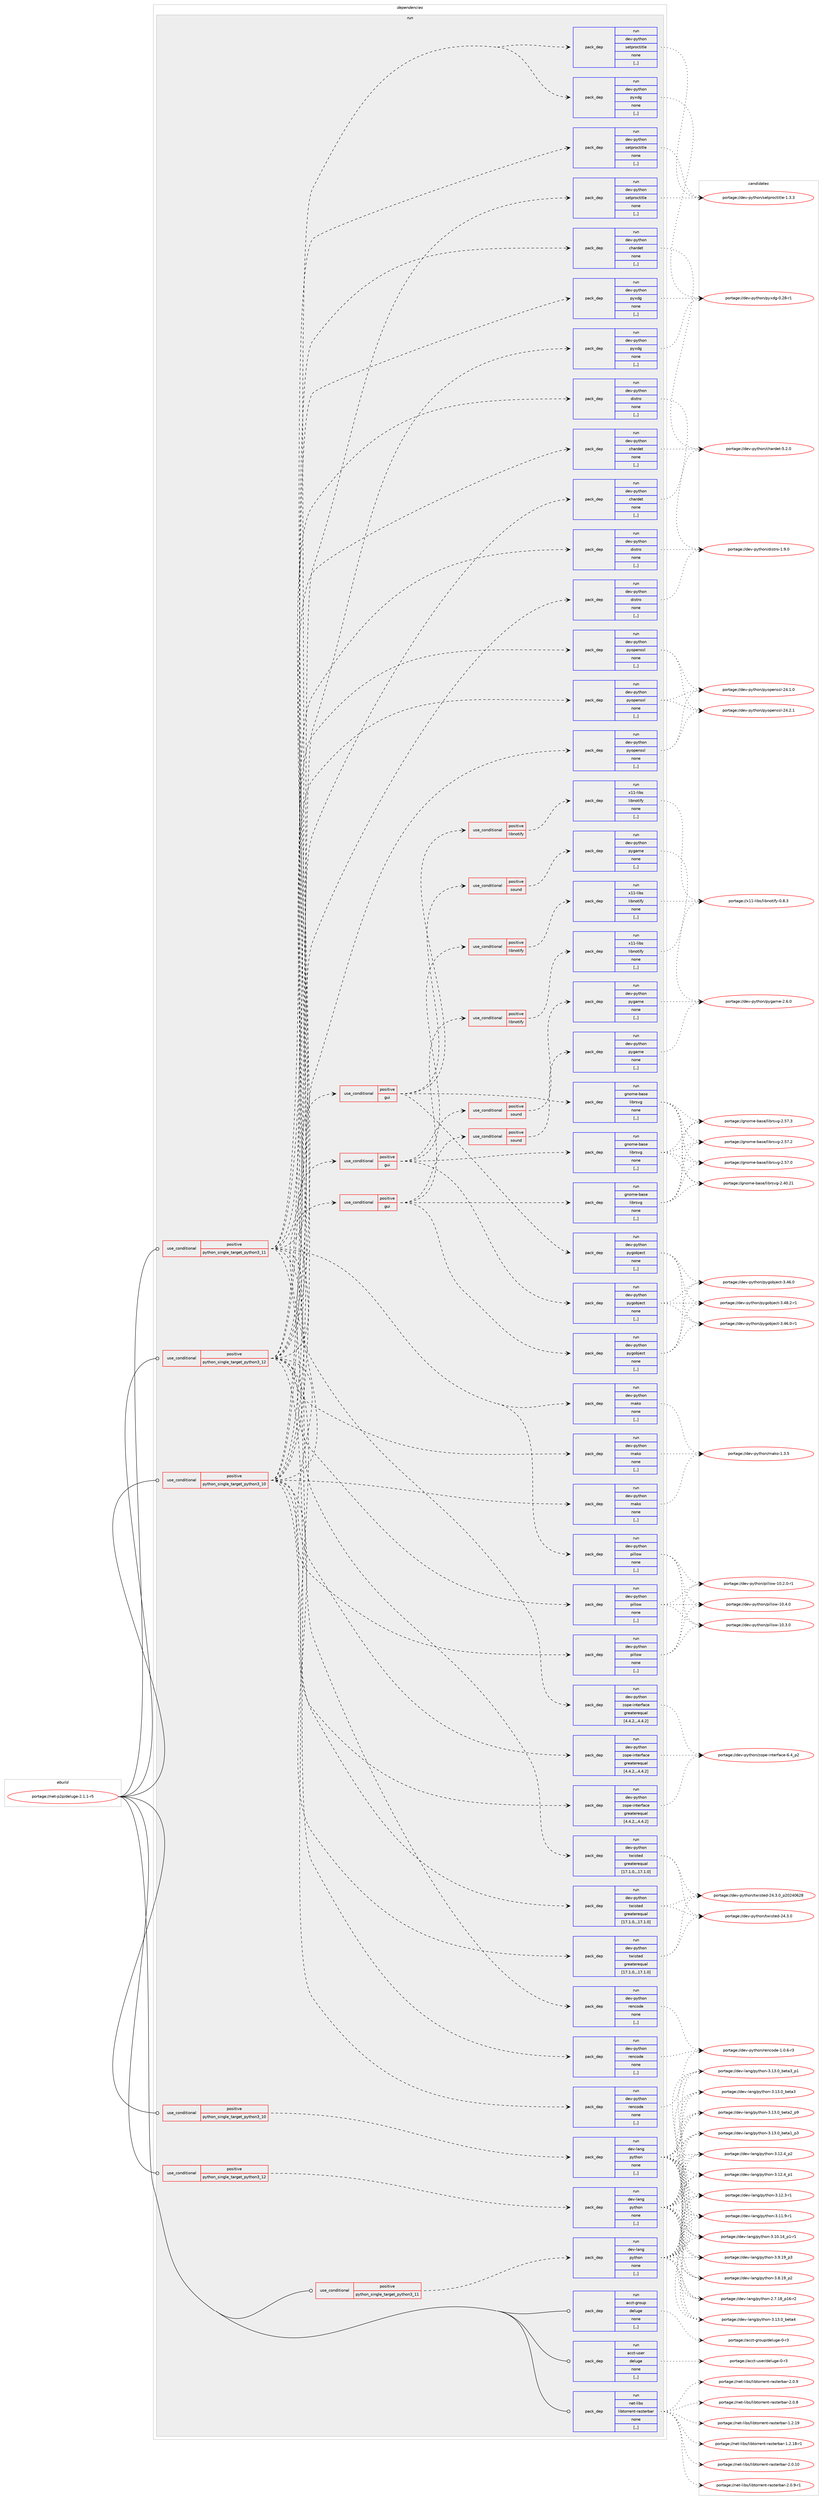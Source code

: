 digraph prolog {

# *************
# Graph options
# *************

newrank=true;
concentrate=true;
compound=true;
graph [rankdir=LR,fontname=Helvetica,fontsize=10,ranksep=1.5];#, ranksep=2.5, nodesep=0.2];
edge  [arrowhead=vee];
node  [fontname=Helvetica,fontsize=10];

# **********
# The ebuild
# **********

subgraph cluster_leftcol {
color=gray;
label=<<i>ebuild</i>>;
id [label="portage://net-p2p/deluge-2.1.1-r5", color=red, width=4, href="../net-p2p/deluge-2.1.1-r5.svg"];
}

# ****************
# The dependencies
# ****************

subgraph cluster_midcol {
color=gray;
label=<<i>dependencies</i>>;
subgraph cluster_compile {
fillcolor="#eeeeee";
style=filled;
label=<<i>compile</i>>;
}
subgraph cluster_compileandrun {
fillcolor="#eeeeee";
style=filled;
label=<<i>compile and run</i>>;
}
subgraph cluster_run {
fillcolor="#eeeeee";
style=filled;
label=<<i>run</i>>;
subgraph cond100506 {
dependency381159 [label=<<TABLE BORDER="0" CELLBORDER="1" CELLSPACING="0" CELLPADDING="4"><TR><TD ROWSPAN="3" CELLPADDING="10">use_conditional</TD></TR><TR><TD>positive</TD></TR><TR><TD>python_single_target_python3_10</TD></TR></TABLE>>, shape=none, color=red];
subgraph cond100507 {
dependency381160 [label=<<TABLE BORDER="0" CELLBORDER="1" CELLSPACING="0" CELLPADDING="4"><TR><TD ROWSPAN="3" CELLPADDING="10">use_conditional</TD></TR><TR><TD>positive</TD></TR><TR><TD>gui</TD></TR></TABLE>>, shape=none, color=red];
subgraph cond100508 {
dependency381161 [label=<<TABLE BORDER="0" CELLBORDER="1" CELLSPACING="0" CELLPADDING="4"><TR><TD ROWSPAN="3" CELLPADDING="10">use_conditional</TD></TR><TR><TD>positive</TD></TR><TR><TD>sound</TD></TR></TABLE>>, shape=none, color=red];
subgraph pack277913 {
dependency381162 [label=<<TABLE BORDER="0" CELLBORDER="1" CELLSPACING="0" CELLPADDING="4" WIDTH="220"><TR><TD ROWSPAN="6" CELLPADDING="30">pack_dep</TD></TR><TR><TD WIDTH="110">run</TD></TR><TR><TD>dev-python</TD></TR><TR><TD>pygame</TD></TR><TR><TD>none</TD></TR><TR><TD>[,,]</TD></TR></TABLE>>, shape=none, color=blue];
}
dependency381161:e -> dependency381162:w [weight=20,style="dashed",arrowhead="vee"];
}
dependency381160:e -> dependency381161:w [weight=20,style="dashed",arrowhead="vee"];
subgraph pack277914 {
dependency381163 [label=<<TABLE BORDER="0" CELLBORDER="1" CELLSPACING="0" CELLPADDING="4" WIDTH="220"><TR><TD ROWSPAN="6" CELLPADDING="30">pack_dep</TD></TR><TR><TD WIDTH="110">run</TD></TR><TR><TD>dev-python</TD></TR><TR><TD>pygobject</TD></TR><TR><TD>none</TD></TR><TR><TD>[,,]</TD></TR></TABLE>>, shape=none, color=blue];
}
dependency381160:e -> dependency381163:w [weight=20,style="dashed",arrowhead="vee"];
subgraph pack277915 {
dependency381164 [label=<<TABLE BORDER="0" CELLBORDER="1" CELLSPACING="0" CELLPADDING="4" WIDTH="220"><TR><TD ROWSPAN="6" CELLPADDING="30">pack_dep</TD></TR><TR><TD WIDTH="110">run</TD></TR><TR><TD>gnome-base</TD></TR><TR><TD>librsvg</TD></TR><TR><TD>none</TD></TR><TR><TD>[,,]</TD></TR></TABLE>>, shape=none, color=blue];
}
dependency381160:e -> dependency381164:w [weight=20,style="dashed",arrowhead="vee"];
subgraph cond100509 {
dependency381165 [label=<<TABLE BORDER="0" CELLBORDER="1" CELLSPACING="0" CELLPADDING="4"><TR><TD ROWSPAN="3" CELLPADDING="10">use_conditional</TD></TR><TR><TD>positive</TD></TR><TR><TD>libnotify</TD></TR></TABLE>>, shape=none, color=red];
subgraph pack277916 {
dependency381166 [label=<<TABLE BORDER="0" CELLBORDER="1" CELLSPACING="0" CELLPADDING="4" WIDTH="220"><TR><TD ROWSPAN="6" CELLPADDING="30">pack_dep</TD></TR><TR><TD WIDTH="110">run</TD></TR><TR><TD>x11-libs</TD></TR><TR><TD>libnotify</TD></TR><TR><TD>none</TD></TR><TR><TD>[,,]</TD></TR></TABLE>>, shape=none, color=blue];
}
dependency381165:e -> dependency381166:w [weight=20,style="dashed",arrowhead="vee"];
}
dependency381160:e -> dependency381165:w [weight=20,style="dashed",arrowhead="vee"];
}
dependency381159:e -> dependency381160:w [weight=20,style="dashed",arrowhead="vee"];
subgraph pack277917 {
dependency381167 [label=<<TABLE BORDER="0" CELLBORDER="1" CELLSPACING="0" CELLPADDING="4" WIDTH="220"><TR><TD ROWSPAN="6" CELLPADDING="30">pack_dep</TD></TR><TR><TD WIDTH="110">run</TD></TR><TR><TD>dev-python</TD></TR><TR><TD>chardet</TD></TR><TR><TD>none</TD></TR><TR><TD>[,,]</TD></TR></TABLE>>, shape=none, color=blue];
}
dependency381159:e -> dependency381167:w [weight=20,style="dashed",arrowhead="vee"];
subgraph pack277918 {
dependency381168 [label=<<TABLE BORDER="0" CELLBORDER="1" CELLSPACING="0" CELLPADDING="4" WIDTH="220"><TR><TD ROWSPAN="6" CELLPADDING="30">pack_dep</TD></TR><TR><TD WIDTH="110">run</TD></TR><TR><TD>dev-python</TD></TR><TR><TD>distro</TD></TR><TR><TD>none</TD></TR><TR><TD>[,,]</TD></TR></TABLE>>, shape=none, color=blue];
}
dependency381159:e -> dependency381168:w [weight=20,style="dashed",arrowhead="vee"];
subgraph pack277919 {
dependency381169 [label=<<TABLE BORDER="0" CELLBORDER="1" CELLSPACING="0" CELLPADDING="4" WIDTH="220"><TR><TD ROWSPAN="6" CELLPADDING="30">pack_dep</TD></TR><TR><TD WIDTH="110">run</TD></TR><TR><TD>dev-python</TD></TR><TR><TD>pillow</TD></TR><TR><TD>none</TD></TR><TR><TD>[,,]</TD></TR></TABLE>>, shape=none, color=blue];
}
dependency381159:e -> dependency381169:w [weight=20,style="dashed",arrowhead="vee"];
subgraph pack277920 {
dependency381170 [label=<<TABLE BORDER="0" CELLBORDER="1" CELLSPACING="0" CELLPADDING="4" WIDTH="220"><TR><TD ROWSPAN="6" CELLPADDING="30">pack_dep</TD></TR><TR><TD WIDTH="110">run</TD></TR><TR><TD>dev-python</TD></TR><TR><TD>pyopenssl</TD></TR><TR><TD>none</TD></TR><TR><TD>[,,]</TD></TR></TABLE>>, shape=none, color=blue];
}
dependency381159:e -> dependency381170:w [weight=20,style="dashed",arrowhead="vee"];
subgraph pack277921 {
dependency381171 [label=<<TABLE BORDER="0" CELLBORDER="1" CELLSPACING="0" CELLPADDING="4" WIDTH="220"><TR><TD ROWSPAN="6" CELLPADDING="30">pack_dep</TD></TR><TR><TD WIDTH="110">run</TD></TR><TR><TD>dev-python</TD></TR><TR><TD>pyxdg</TD></TR><TR><TD>none</TD></TR><TR><TD>[,,]</TD></TR></TABLE>>, shape=none, color=blue];
}
dependency381159:e -> dependency381171:w [weight=20,style="dashed",arrowhead="vee"];
subgraph pack277922 {
dependency381172 [label=<<TABLE BORDER="0" CELLBORDER="1" CELLSPACING="0" CELLPADDING="4" WIDTH="220"><TR><TD ROWSPAN="6" CELLPADDING="30">pack_dep</TD></TR><TR><TD WIDTH="110">run</TD></TR><TR><TD>dev-python</TD></TR><TR><TD>rencode</TD></TR><TR><TD>none</TD></TR><TR><TD>[,,]</TD></TR></TABLE>>, shape=none, color=blue];
}
dependency381159:e -> dependency381172:w [weight=20,style="dashed",arrowhead="vee"];
subgraph pack277923 {
dependency381173 [label=<<TABLE BORDER="0" CELLBORDER="1" CELLSPACING="0" CELLPADDING="4" WIDTH="220"><TR><TD ROWSPAN="6" CELLPADDING="30">pack_dep</TD></TR><TR><TD WIDTH="110">run</TD></TR><TR><TD>dev-python</TD></TR><TR><TD>setproctitle</TD></TR><TR><TD>none</TD></TR><TR><TD>[,,]</TD></TR></TABLE>>, shape=none, color=blue];
}
dependency381159:e -> dependency381173:w [weight=20,style="dashed",arrowhead="vee"];
subgraph pack277924 {
dependency381174 [label=<<TABLE BORDER="0" CELLBORDER="1" CELLSPACING="0" CELLPADDING="4" WIDTH="220"><TR><TD ROWSPAN="6" CELLPADDING="30">pack_dep</TD></TR><TR><TD WIDTH="110">run</TD></TR><TR><TD>dev-python</TD></TR><TR><TD>twisted</TD></TR><TR><TD>greaterequal</TD></TR><TR><TD>[17.1.0,,,17.1.0]</TD></TR></TABLE>>, shape=none, color=blue];
}
dependency381159:e -> dependency381174:w [weight=20,style="dashed",arrowhead="vee"];
subgraph pack277925 {
dependency381175 [label=<<TABLE BORDER="0" CELLBORDER="1" CELLSPACING="0" CELLPADDING="4" WIDTH="220"><TR><TD ROWSPAN="6" CELLPADDING="30">pack_dep</TD></TR><TR><TD WIDTH="110">run</TD></TR><TR><TD>dev-python</TD></TR><TR><TD>zope-interface</TD></TR><TR><TD>greaterequal</TD></TR><TR><TD>[4.4.2,,,4.4.2]</TD></TR></TABLE>>, shape=none, color=blue];
}
dependency381159:e -> dependency381175:w [weight=20,style="dashed",arrowhead="vee"];
subgraph pack277926 {
dependency381176 [label=<<TABLE BORDER="0" CELLBORDER="1" CELLSPACING="0" CELLPADDING="4" WIDTH="220"><TR><TD ROWSPAN="6" CELLPADDING="30">pack_dep</TD></TR><TR><TD WIDTH="110">run</TD></TR><TR><TD>dev-python</TD></TR><TR><TD>mako</TD></TR><TR><TD>none</TD></TR><TR><TD>[,,]</TD></TR></TABLE>>, shape=none, color=blue];
}
dependency381159:e -> dependency381176:w [weight=20,style="dashed",arrowhead="vee"];
}
id:e -> dependency381159:w [weight=20,style="solid",arrowhead="odot"];
subgraph cond100510 {
dependency381177 [label=<<TABLE BORDER="0" CELLBORDER="1" CELLSPACING="0" CELLPADDING="4"><TR><TD ROWSPAN="3" CELLPADDING="10">use_conditional</TD></TR><TR><TD>positive</TD></TR><TR><TD>python_single_target_python3_10</TD></TR></TABLE>>, shape=none, color=red];
subgraph pack277927 {
dependency381178 [label=<<TABLE BORDER="0" CELLBORDER="1" CELLSPACING="0" CELLPADDING="4" WIDTH="220"><TR><TD ROWSPAN="6" CELLPADDING="30">pack_dep</TD></TR><TR><TD WIDTH="110">run</TD></TR><TR><TD>dev-lang</TD></TR><TR><TD>python</TD></TR><TR><TD>none</TD></TR><TR><TD>[,,]</TD></TR></TABLE>>, shape=none, color=blue];
}
dependency381177:e -> dependency381178:w [weight=20,style="dashed",arrowhead="vee"];
}
id:e -> dependency381177:w [weight=20,style="solid",arrowhead="odot"];
subgraph cond100511 {
dependency381179 [label=<<TABLE BORDER="0" CELLBORDER="1" CELLSPACING="0" CELLPADDING="4"><TR><TD ROWSPAN="3" CELLPADDING="10">use_conditional</TD></TR><TR><TD>positive</TD></TR><TR><TD>python_single_target_python3_11</TD></TR></TABLE>>, shape=none, color=red];
subgraph cond100512 {
dependency381180 [label=<<TABLE BORDER="0" CELLBORDER="1" CELLSPACING="0" CELLPADDING="4"><TR><TD ROWSPAN="3" CELLPADDING="10">use_conditional</TD></TR><TR><TD>positive</TD></TR><TR><TD>gui</TD></TR></TABLE>>, shape=none, color=red];
subgraph cond100513 {
dependency381181 [label=<<TABLE BORDER="0" CELLBORDER="1" CELLSPACING="0" CELLPADDING="4"><TR><TD ROWSPAN="3" CELLPADDING="10">use_conditional</TD></TR><TR><TD>positive</TD></TR><TR><TD>sound</TD></TR></TABLE>>, shape=none, color=red];
subgraph pack277928 {
dependency381182 [label=<<TABLE BORDER="0" CELLBORDER="1" CELLSPACING="0" CELLPADDING="4" WIDTH="220"><TR><TD ROWSPAN="6" CELLPADDING="30">pack_dep</TD></TR><TR><TD WIDTH="110">run</TD></TR><TR><TD>dev-python</TD></TR><TR><TD>pygame</TD></TR><TR><TD>none</TD></TR><TR><TD>[,,]</TD></TR></TABLE>>, shape=none, color=blue];
}
dependency381181:e -> dependency381182:w [weight=20,style="dashed",arrowhead="vee"];
}
dependency381180:e -> dependency381181:w [weight=20,style="dashed",arrowhead="vee"];
subgraph pack277929 {
dependency381183 [label=<<TABLE BORDER="0" CELLBORDER="1" CELLSPACING="0" CELLPADDING="4" WIDTH="220"><TR><TD ROWSPAN="6" CELLPADDING="30">pack_dep</TD></TR><TR><TD WIDTH="110">run</TD></TR><TR><TD>dev-python</TD></TR><TR><TD>pygobject</TD></TR><TR><TD>none</TD></TR><TR><TD>[,,]</TD></TR></TABLE>>, shape=none, color=blue];
}
dependency381180:e -> dependency381183:w [weight=20,style="dashed",arrowhead="vee"];
subgraph pack277930 {
dependency381184 [label=<<TABLE BORDER="0" CELLBORDER="1" CELLSPACING="0" CELLPADDING="4" WIDTH="220"><TR><TD ROWSPAN="6" CELLPADDING="30">pack_dep</TD></TR><TR><TD WIDTH="110">run</TD></TR><TR><TD>gnome-base</TD></TR><TR><TD>librsvg</TD></TR><TR><TD>none</TD></TR><TR><TD>[,,]</TD></TR></TABLE>>, shape=none, color=blue];
}
dependency381180:e -> dependency381184:w [weight=20,style="dashed",arrowhead="vee"];
subgraph cond100514 {
dependency381185 [label=<<TABLE BORDER="0" CELLBORDER="1" CELLSPACING="0" CELLPADDING="4"><TR><TD ROWSPAN="3" CELLPADDING="10">use_conditional</TD></TR><TR><TD>positive</TD></TR><TR><TD>libnotify</TD></TR></TABLE>>, shape=none, color=red];
subgraph pack277931 {
dependency381186 [label=<<TABLE BORDER="0" CELLBORDER="1" CELLSPACING="0" CELLPADDING="4" WIDTH="220"><TR><TD ROWSPAN="6" CELLPADDING="30">pack_dep</TD></TR><TR><TD WIDTH="110">run</TD></TR><TR><TD>x11-libs</TD></TR><TR><TD>libnotify</TD></TR><TR><TD>none</TD></TR><TR><TD>[,,]</TD></TR></TABLE>>, shape=none, color=blue];
}
dependency381185:e -> dependency381186:w [weight=20,style="dashed",arrowhead="vee"];
}
dependency381180:e -> dependency381185:w [weight=20,style="dashed",arrowhead="vee"];
}
dependency381179:e -> dependency381180:w [weight=20,style="dashed",arrowhead="vee"];
subgraph pack277932 {
dependency381187 [label=<<TABLE BORDER="0" CELLBORDER="1" CELLSPACING="0" CELLPADDING="4" WIDTH="220"><TR><TD ROWSPAN="6" CELLPADDING="30">pack_dep</TD></TR><TR><TD WIDTH="110">run</TD></TR><TR><TD>dev-python</TD></TR><TR><TD>chardet</TD></TR><TR><TD>none</TD></TR><TR><TD>[,,]</TD></TR></TABLE>>, shape=none, color=blue];
}
dependency381179:e -> dependency381187:w [weight=20,style="dashed",arrowhead="vee"];
subgraph pack277933 {
dependency381188 [label=<<TABLE BORDER="0" CELLBORDER="1" CELLSPACING="0" CELLPADDING="4" WIDTH="220"><TR><TD ROWSPAN="6" CELLPADDING="30">pack_dep</TD></TR><TR><TD WIDTH="110">run</TD></TR><TR><TD>dev-python</TD></TR><TR><TD>distro</TD></TR><TR><TD>none</TD></TR><TR><TD>[,,]</TD></TR></TABLE>>, shape=none, color=blue];
}
dependency381179:e -> dependency381188:w [weight=20,style="dashed",arrowhead="vee"];
subgraph pack277934 {
dependency381189 [label=<<TABLE BORDER="0" CELLBORDER="1" CELLSPACING="0" CELLPADDING="4" WIDTH="220"><TR><TD ROWSPAN="6" CELLPADDING="30">pack_dep</TD></TR><TR><TD WIDTH="110">run</TD></TR><TR><TD>dev-python</TD></TR><TR><TD>pillow</TD></TR><TR><TD>none</TD></TR><TR><TD>[,,]</TD></TR></TABLE>>, shape=none, color=blue];
}
dependency381179:e -> dependency381189:w [weight=20,style="dashed",arrowhead="vee"];
subgraph pack277935 {
dependency381190 [label=<<TABLE BORDER="0" CELLBORDER="1" CELLSPACING="0" CELLPADDING="4" WIDTH="220"><TR><TD ROWSPAN="6" CELLPADDING="30">pack_dep</TD></TR><TR><TD WIDTH="110">run</TD></TR><TR><TD>dev-python</TD></TR><TR><TD>pyopenssl</TD></TR><TR><TD>none</TD></TR><TR><TD>[,,]</TD></TR></TABLE>>, shape=none, color=blue];
}
dependency381179:e -> dependency381190:w [weight=20,style="dashed",arrowhead="vee"];
subgraph pack277936 {
dependency381191 [label=<<TABLE BORDER="0" CELLBORDER="1" CELLSPACING="0" CELLPADDING="4" WIDTH="220"><TR><TD ROWSPAN="6" CELLPADDING="30">pack_dep</TD></TR><TR><TD WIDTH="110">run</TD></TR><TR><TD>dev-python</TD></TR><TR><TD>pyxdg</TD></TR><TR><TD>none</TD></TR><TR><TD>[,,]</TD></TR></TABLE>>, shape=none, color=blue];
}
dependency381179:e -> dependency381191:w [weight=20,style="dashed",arrowhead="vee"];
subgraph pack277937 {
dependency381192 [label=<<TABLE BORDER="0" CELLBORDER="1" CELLSPACING="0" CELLPADDING="4" WIDTH="220"><TR><TD ROWSPAN="6" CELLPADDING="30">pack_dep</TD></TR><TR><TD WIDTH="110">run</TD></TR><TR><TD>dev-python</TD></TR><TR><TD>rencode</TD></TR><TR><TD>none</TD></TR><TR><TD>[,,]</TD></TR></TABLE>>, shape=none, color=blue];
}
dependency381179:e -> dependency381192:w [weight=20,style="dashed",arrowhead="vee"];
subgraph pack277938 {
dependency381193 [label=<<TABLE BORDER="0" CELLBORDER="1" CELLSPACING="0" CELLPADDING="4" WIDTH="220"><TR><TD ROWSPAN="6" CELLPADDING="30">pack_dep</TD></TR><TR><TD WIDTH="110">run</TD></TR><TR><TD>dev-python</TD></TR><TR><TD>setproctitle</TD></TR><TR><TD>none</TD></TR><TR><TD>[,,]</TD></TR></TABLE>>, shape=none, color=blue];
}
dependency381179:e -> dependency381193:w [weight=20,style="dashed",arrowhead="vee"];
subgraph pack277939 {
dependency381194 [label=<<TABLE BORDER="0" CELLBORDER="1" CELLSPACING="0" CELLPADDING="4" WIDTH="220"><TR><TD ROWSPAN="6" CELLPADDING="30">pack_dep</TD></TR><TR><TD WIDTH="110">run</TD></TR><TR><TD>dev-python</TD></TR><TR><TD>twisted</TD></TR><TR><TD>greaterequal</TD></TR><TR><TD>[17.1.0,,,17.1.0]</TD></TR></TABLE>>, shape=none, color=blue];
}
dependency381179:e -> dependency381194:w [weight=20,style="dashed",arrowhead="vee"];
subgraph pack277940 {
dependency381195 [label=<<TABLE BORDER="0" CELLBORDER="1" CELLSPACING="0" CELLPADDING="4" WIDTH="220"><TR><TD ROWSPAN="6" CELLPADDING="30">pack_dep</TD></TR><TR><TD WIDTH="110">run</TD></TR><TR><TD>dev-python</TD></TR><TR><TD>zope-interface</TD></TR><TR><TD>greaterequal</TD></TR><TR><TD>[4.4.2,,,4.4.2]</TD></TR></TABLE>>, shape=none, color=blue];
}
dependency381179:e -> dependency381195:w [weight=20,style="dashed",arrowhead="vee"];
subgraph pack277941 {
dependency381196 [label=<<TABLE BORDER="0" CELLBORDER="1" CELLSPACING="0" CELLPADDING="4" WIDTH="220"><TR><TD ROWSPAN="6" CELLPADDING="30">pack_dep</TD></TR><TR><TD WIDTH="110">run</TD></TR><TR><TD>dev-python</TD></TR><TR><TD>mako</TD></TR><TR><TD>none</TD></TR><TR><TD>[,,]</TD></TR></TABLE>>, shape=none, color=blue];
}
dependency381179:e -> dependency381196:w [weight=20,style="dashed",arrowhead="vee"];
}
id:e -> dependency381179:w [weight=20,style="solid",arrowhead="odot"];
subgraph cond100515 {
dependency381197 [label=<<TABLE BORDER="0" CELLBORDER="1" CELLSPACING="0" CELLPADDING="4"><TR><TD ROWSPAN="3" CELLPADDING="10">use_conditional</TD></TR><TR><TD>positive</TD></TR><TR><TD>python_single_target_python3_11</TD></TR></TABLE>>, shape=none, color=red];
subgraph pack277942 {
dependency381198 [label=<<TABLE BORDER="0" CELLBORDER="1" CELLSPACING="0" CELLPADDING="4" WIDTH="220"><TR><TD ROWSPAN="6" CELLPADDING="30">pack_dep</TD></TR><TR><TD WIDTH="110">run</TD></TR><TR><TD>dev-lang</TD></TR><TR><TD>python</TD></TR><TR><TD>none</TD></TR><TR><TD>[,,]</TD></TR></TABLE>>, shape=none, color=blue];
}
dependency381197:e -> dependency381198:w [weight=20,style="dashed",arrowhead="vee"];
}
id:e -> dependency381197:w [weight=20,style="solid",arrowhead="odot"];
subgraph cond100516 {
dependency381199 [label=<<TABLE BORDER="0" CELLBORDER="1" CELLSPACING="0" CELLPADDING="4"><TR><TD ROWSPAN="3" CELLPADDING="10">use_conditional</TD></TR><TR><TD>positive</TD></TR><TR><TD>python_single_target_python3_12</TD></TR></TABLE>>, shape=none, color=red];
subgraph cond100517 {
dependency381200 [label=<<TABLE BORDER="0" CELLBORDER="1" CELLSPACING="0" CELLPADDING="4"><TR><TD ROWSPAN="3" CELLPADDING="10">use_conditional</TD></TR><TR><TD>positive</TD></TR><TR><TD>gui</TD></TR></TABLE>>, shape=none, color=red];
subgraph cond100518 {
dependency381201 [label=<<TABLE BORDER="0" CELLBORDER="1" CELLSPACING="0" CELLPADDING="4"><TR><TD ROWSPAN="3" CELLPADDING="10">use_conditional</TD></TR><TR><TD>positive</TD></TR><TR><TD>sound</TD></TR></TABLE>>, shape=none, color=red];
subgraph pack277943 {
dependency381202 [label=<<TABLE BORDER="0" CELLBORDER="1" CELLSPACING="0" CELLPADDING="4" WIDTH="220"><TR><TD ROWSPAN="6" CELLPADDING="30">pack_dep</TD></TR><TR><TD WIDTH="110">run</TD></TR><TR><TD>dev-python</TD></TR><TR><TD>pygame</TD></TR><TR><TD>none</TD></TR><TR><TD>[,,]</TD></TR></TABLE>>, shape=none, color=blue];
}
dependency381201:e -> dependency381202:w [weight=20,style="dashed",arrowhead="vee"];
}
dependency381200:e -> dependency381201:w [weight=20,style="dashed",arrowhead="vee"];
subgraph pack277944 {
dependency381203 [label=<<TABLE BORDER="0" CELLBORDER="1" CELLSPACING="0" CELLPADDING="4" WIDTH="220"><TR><TD ROWSPAN="6" CELLPADDING="30">pack_dep</TD></TR><TR><TD WIDTH="110">run</TD></TR><TR><TD>dev-python</TD></TR><TR><TD>pygobject</TD></TR><TR><TD>none</TD></TR><TR><TD>[,,]</TD></TR></TABLE>>, shape=none, color=blue];
}
dependency381200:e -> dependency381203:w [weight=20,style="dashed",arrowhead="vee"];
subgraph pack277945 {
dependency381204 [label=<<TABLE BORDER="0" CELLBORDER="1" CELLSPACING="0" CELLPADDING="4" WIDTH="220"><TR><TD ROWSPAN="6" CELLPADDING="30">pack_dep</TD></TR><TR><TD WIDTH="110">run</TD></TR><TR><TD>gnome-base</TD></TR><TR><TD>librsvg</TD></TR><TR><TD>none</TD></TR><TR><TD>[,,]</TD></TR></TABLE>>, shape=none, color=blue];
}
dependency381200:e -> dependency381204:w [weight=20,style="dashed",arrowhead="vee"];
subgraph cond100519 {
dependency381205 [label=<<TABLE BORDER="0" CELLBORDER="1" CELLSPACING="0" CELLPADDING="4"><TR><TD ROWSPAN="3" CELLPADDING="10">use_conditional</TD></TR><TR><TD>positive</TD></TR><TR><TD>libnotify</TD></TR></TABLE>>, shape=none, color=red];
subgraph pack277946 {
dependency381206 [label=<<TABLE BORDER="0" CELLBORDER="1" CELLSPACING="0" CELLPADDING="4" WIDTH="220"><TR><TD ROWSPAN="6" CELLPADDING="30">pack_dep</TD></TR><TR><TD WIDTH="110">run</TD></TR><TR><TD>x11-libs</TD></TR><TR><TD>libnotify</TD></TR><TR><TD>none</TD></TR><TR><TD>[,,]</TD></TR></TABLE>>, shape=none, color=blue];
}
dependency381205:e -> dependency381206:w [weight=20,style="dashed",arrowhead="vee"];
}
dependency381200:e -> dependency381205:w [weight=20,style="dashed",arrowhead="vee"];
}
dependency381199:e -> dependency381200:w [weight=20,style="dashed",arrowhead="vee"];
subgraph pack277947 {
dependency381207 [label=<<TABLE BORDER="0" CELLBORDER="1" CELLSPACING="0" CELLPADDING="4" WIDTH="220"><TR><TD ROWSPAN="6" CELLPADDING="30">pack_dep</TD></TR><TR><TD WIDTH="110">run</TD></TR><TR><TD>dev-python</TD></TR><TR><TD>chardet</TD></TR><TR><TD>none</TD></TR><TR><TD>[,,]</TD></TR></TABLE>>, shape=none, color=blue];
}
dependency381199:e -> dependency381207:w [weight=20,style="dashed",arrowhead="vee"];
subgraph pack277948 {
dependency381208 [label=<<TABLE BORDER="0" CELLBORDER="1" CELLSPACING="0" CELLPADDING="4" WIDTH="220"><TR><TD ROWSPAN="6" CELLPADDING="30">pack_dep</TD></TR><TR><TD WIDTH="110">run</TD></TR><TR><TD>dev-python</TD></TR><TR><TD>distro</TD></TR><TR><TD>none</TD></TR><TR><TD>[,,]</TD></TR></TABLE>>, shape=none, color=blue];
}
dependency381199:e -> dependency381208:w [weight=20,style="dashed",arrowhead="vee"];
subgraph pack277949 {
dependency381209 [label=<<TABLE BORDER="0" CELLBORDER="1" CELLSPACING="0" CELLPADDING="4" WIDTH="220"><TR><TD ROWSPAN="6" CELLPADDING="30">pack_dep</TD></TR><TR><TD WIDTH="110">run</TD></TR><TR><TD>dev-python</TD></TR><TR><TD>pillow</TD></TR><TR><TD>none</TD></TR><TR><TD>[,,]</TD></TR></TABLE>>, shape=none, color=blue];
}
dependency381199:e -> dependency381209:w [weight=20,style="dashed",arrowhead="vee"];
subgraph pack277950 {
dependency381210 [label=<<TABLE BORDER="0" CELLBORDER="1" CELLSPACING="0" CELLPADDING="4" WIDTH="220"><TR><TD ROWSPAN="6" CELLPADDING="30">pack_dep</TD></TR><TR><TD WIDTH="110">run</TD></TR><TR><TD>dev-python</TD></TR><TR><TD>pyopenssl</TD></TR><TR><TD>none</TD></TR><TR><TD>[,,]</TD></TR></TABLE>>, shape=none, color=blue];
}
dependency381199:e -> dependency381210:w [weight=20,style="dashed",arrowhead="vee"];
subgraph pack277951 {
dependency381211 [label=<<TABLE BORDER="0" CELLBORDER="1" CELLSPACING="0" CELLPADDING="4" WIDTH="220"><TR><TD ROWSPAN="6" CELLPADDING="30">pack_dep</TD></TR><TR><TD WIDTH="110">run</TD></TR><TR><TD>dev-python</TD></TR><TR><TD>pyxdg</TD></TR><TR><TD>none</TD></TR><TR><TD>[,,]</TD></TR></TABLE>>, shape=none, color=blue];
}
dependency381199:e -> dependency381211:w [weight=20,style="dashed",arrowhead="vee"];
subgraph pack277952 {
dependency381212 [label=<<TABLE BORDER="0" CELLBORDER="1" CELLSPACING="0" CELLPADDING="4" WIDTH="220"><TR><TD ROWSPAN="6" CELLPADDING="30">pack_dep</TD></TR><TR><TD WIDTH="110">run</TD></TR><TR><TD>dev-python</TD></TR><TR><TD>rencode</TD></TR><TR><TD>none</TD></TR><TR><TD>[,,]</TD></TR></TABLE>>, shape=none, color=blue];
}
dependency381199:e -> dependency381212:w [weight=20,style="dashed",arrowhead="vee"];
subgraph pack277953 {
dependency381213 [label=<<TABLE BORDER="0" CELLBORDER="1" CELLSPACING="0" CELLPADDING="4" WIDTH="220"><TR><TD ROWSPAN="6" CELLPADDING="30">pack_dep</TD></TR><TR><TD WIDTH="110">run</TD></TR><TR><TD>dev-python</TD></TR><TR><TD>setproctitle</TD></TR><TR><TD>none</TD></TR><TR><TD>[,,]</TD></TR></TABLE>>, shape=none, color=blue];
}
dependency381199:e -> dependency381213:w [weight=20,style="dashed",arrowhead="vee"];
subgraph pack277954 {
dependency381214 [label=<<TABLE BORDER="0" CELLBORDER="1" CELLSPACING="0" CELLPADDING="4" WIDTH="220"><TR><TD ROWSPAN="6" CELLPADDING="30">pack_dep</TD></TR><TR><TD WIDTH="110">run</TD></TR><TR><TD>dev-python</TD></TR><TR><TD>twisted</TD></TR><TR><TD>greaterequal</TD></TR><TR><TD>[17.1.0,,,17.1.0]</TD></TR></TABLE>>, shape=none, color=blue];
}
dependency381199:e -> dependency381214:w [weight=20,style="dashed",arrowhead="vee"];
subgraph pack277955 {
dependency381215 [label=<<TABLE BORDER="0" CELLBORDER="1" CELLSPACING="0" CELLPADDING="4" WIDTH="220"><TR><TD ROWSPAN="6" CELLPADDING="30">pack_dep</TD></TR><TR><TD WIDTH="110">run</TD></TR><TR><TD>dev-python</TD></TR><TR><TD>zope-interface</TD></TR><TR><TD>greaterequal</TD></TR><TR><TD>[4.4.2,,,4.4.2]</TD></TR></TABLE>>, shape=none, color=blue];
}
dependency381199:e -> dependency381215:w [weight=20,style="dashed",arrowhead="vee"];
subgraph pack277956 {
dependency381216 [label=<<TABLE BORDER="0" CELLBORDER="1" CELLSPACING="0" CELLPADDING="4" WIDTH="220"><TR><TD ROWSPAN="6" CELLPADDING="30">pack_dep</TD></TR><TR><TD WIDTH="110">run</TD></TR><TR><TD>dev-python</TD></TR><TR><TD>mako</TD></TR><TR><TD>none</TD></TR><TR><TD>[,,]</TD></TR></TABLE>>, shape=none, color=blue];
}
dependency381199:e -> dependency381216:w [weight=20,style="dashed",arrowhead="vee"];
}
id:e -> dependency381199:w [weight=20,style="solid",arrowhead="odot"];
subgraph cond100520 {
dependency381217 [label=<<TABLE BORDER="0" CELLBORDER="1" CELLSPACING="0" CELLPADDING="4"><TR><TD ROWSPAN="3" CELLPADDING="10">use_conditional</TD></TR><TR><TD>positive</TD></TR><TR><TD>python_single_target_python3_12</TD></TR></TABLE>>, shape=none, color=red];
subgraph pack277957 {
dependency381218 [label=<<TABLE BORDER="0" CELLBORDER="1" CELLSPACING="0" CELLPADDING="4" WIDTH="220"><TR><TD ROWSPAN="6" CELLPADDING="30">pack_dep</TD></TR><TR><TD WIDTH="110">run</TD></TR><TR><TD>dev-lang</TD></TR><TR><TD>python</TD></TR><TR><TD>none</TD></TR><TR><TD>[,,]</TD></TR></TABLE>>, shape=none, color=blue];
}
dependency381217:e -> dependency381218:w [weight=20,style="dashed",arrowhead="vee"];
}
id:e -> dependency381217:w [weight=20,style="solid",arrowhead="odot"];
subgraph pack277958 {
dependency381219 [label=<<TABLE BORDER="0" CELLBORDER="1" CELLSPACING="0" CELLPADDING="4" WIDTH="220"><TR><TD ROWSPAN="6" CELLPADDING="30">pack_dep</TD></TR><TR><TD WIDTH="110">run</TD></TR><TR><TD>acct-group</TD></TR><TR><TD>deluge</TD></TR><TR><TD>none</TD></TR><TR><TD>[,,]</TD></TR></TABLE>>, shape=none, color=blue];
}
id:e -> dependency381219:w [weight=20,style="solid",arrowhead="odot"];
subgraph pack277959 {
dependency381220 [label=<<TABLE BORDER="0" CELLBORDER="1" CELLSPACING="0" CELLPADDING="4" WIDTH="220"><TR><TD ROWSPAN="6" CELLPADDING="30">pack_dep</TD></TR><TR><TD WIDTH="110">run</TD></TR><TR><TD>acct-user</TD></TR><TR><TD>deluge</TD></TR><TR><TD>none</TD></TR><TR><TD>[,,]</TD></TR></TABLE>>, shape=none, color=blue];
}
id:e -> dependency381220:w [weight=20,style="solid",arrowhead="odot"];
subgraph pack277960 {
dependency381221 [label=<<TABLE BORDER="0" CELLBORDER="1" CELLSPACING="0" CELLPADDING="4" WIDTH="220"><TR><TD ROWSPAN="6" CELLPADDING="30">pack_dep</TD></TR><TR><TD WIDTH="110">run</TD></TR><TR><TD>net-libs</TD></TR><TR><TD>libtorrent-rasterbar</TD></TR><TR><TD>none</TD></TR><TR><TD>[,,]</TD></TR></TABLE>>, shape=none, color=blue];
}
id:e -> dependency381221:w [weight=20,style="solid",arrowhead="odot"];
}
}

# **************
# The candidates
# **************

subgraph cluster_choices {
rank=same;
color=gray;
label=<<i>candidates</i>>;

subgraph choice277913 {
color=black;
nodesep=1;
choice100101118451121211161041111104711212110397109101455046544648 [label="portage://dev-python/pygame-2.6.0", color=red, width=4,href="../dev-python/pygame-2.6.0.svg"];
dependency381162:e -> choice100101118451121211161041111104711212110397109101455046544648:w [style=dotted,weight="100"];
}
subgraph choice277914 {
color=black;
nodesep=1;
choice10010111845112121116104111110471121211031119810610199116455146525646504511449 [label="portage://dev-python/pygobject-3.48.2-r1", color=red, width=4,href="../dev-python/pygobject-3.48.2-r1.svg"];
choice10010111845112121116104111110471121211031119810610199116455146525446484511449 [label="portage://dev-python/pygobject-3.46.0-r1", color=red, width=4,href="../dev-python/pygobject-3.46.0-r1.svg"];
choice1001011184511212111610411111047112121103111981061019911645514652544648 [label="portage://dev-python/pygobject-3.46.0", color=red, width=4,href="../dev-python/pygobject-3.46.0.svg"];
dependency381163:e -> choice10010111845112121116104111110471121211031119810610199116455146525646504511449:w [style=dotted,weight="100"];
dependency381163:e -> choice10010111845112121116104111110471121211031119810610199116455146525446484511449:w [style=dotted,weight="100"];
dependency381163:e -> choice1001011184511212111610411111047112121103111981061019911645514652544648:w [style=dotted,weight="100"];
}
subgraph choice277915 {
color=black;
nodesep=1;
choice103110111109101459897115101471081059811411511810345504653554651 [label="portage://gnome-base/librsvg-2.57.3", color=red, width=4,href="../gnome-base/librsvg-2.57.3.svg"];
choice103110111109101459897115101471081059811411511810345504653554650 [label="portage://gnome-base/librsvg-2.57.2", color=red, width=4,href="../gnome-base/librsvg-2.57.2.svg"];
choice103110111109101459897115101471081059811411511810345504653554648 [label="portage://gnome-base/librsvg-2.57.0", color=red, width=4,href="../gnome-base/librsvg-2.57.0.svg"];
choice10311011110910145989711510147108105981141151181034550465248465049 [label="portage://gnome-base/librsvg-2.40.21", color=red, width=4,href="../gnome-base/librsvg-2.40.21.svg"];
dependency381164:e -> choice103110111109101459897115101471081059811411511810345504653554651:w [style=dotted,weight="100"];
dependency381164:e -> choice103110111109101459897115101471081059811411511810345504653554650:w [style=dotted,weight="100"];
dependency381164:e -> choice103110111109101459897115101471081059811411511810345504653554648:w [style=dotted,weight="100"];
dependency381164:e -> choice10311011110910145989711510147108105981141151181034550465248465049:w [style=dotted,weight="100"];
}
subgraph choice277916 {
color=black;
nodesep=1;
choice120494945108105981154710810598110111116105102121454846564651 [label="portage://x11-libs/libnotify-0.8.3", color=red, width=4,href="../x11-libs/libnotify-0.8.3.svg"];
dependency381166:e -> choice120494945108105981154710810598110111116105102121454846564651:w [style=dotted,weight="100"];
}
subgraph choice277917 {
color=black;
nodesep=1;
choice10010111845112121116104111110479910497114100101116455346504648 [label="portage://dev-python/chardet-5.2.0", color=red, width=4,href="../dev-python/chardet-5.2.0.svg"];
dependency381167:e -> choice10010111845112121116104111110479910497114100101116455346504648:w [style=dotted,weight="100"];
}
subgraph choice277918 {
color=black;
nodesep=1;
choice1001011184511212111610411111047100105115116114111454946574648 [label="portage://dev-python/distro-1.9.0", color=red, width=4,href="../dev-python/distro-1.9.0.svg"];
dependency381168:e -> choice1001011184511212111610411111047100105115116114111454946574648:w [style=dotted,weight="100"];
}
subgraph choice277919 {
color=black;
nodesep=1;
choice100101118451121211161041111104711210510810811111945494846524648 [label="portage://dev-python/pillow-10.4.0", color=red, width=4,href="../dev-python/pillow-10.4.0.svg"];
choice100101118451121211161041111104711210510810811111945494846514648 [label="portage://dev-python/pillow-10.3.0", color=red, width=4,href="../dev-python/pillow-10.3.0.svg"];
choice1001011184511212111610411111047112105108108111119454948465046484511449 [label="portage://dev-python/pillow-10.2.0-r1", color=red, width=4,href="../dev-python/pillow-10.2.0-r1.svg"];
dependency381169:e -> choice100101118451121211161041111104711210510810811111945494846524648:w [style=dotted,weight="100"];
dependency381169:e -> choice100101118451121211161041111104711210510810811111945494846514648:w [style=dotted,weight="100"];
dependency381169:e -> choice1001011184511212111610411111047112105108108111119454948465046484511449:w [style=dotted,weight="100"];
}
subgraph choice277920 {
color=black;
nodesep=1;
choice100101118451121211161041111104711212111111210111011511510845505246504649 [label="portage://dev-python/pyopenssl-24.2.1", color=red, width=4,href="../dev-python/pyopenssl-24.2.1.svg"];
choice100101118451121211161041111104711212111111210111011511510845505246494648 [label="portage://dev-python/pyopenssl-24.1.0", color=red, width=4,href="../dev-python/pyopenssl-24.1.0.svg"];
dependency381170:e -> choice100101118451121211161041111104711212111111210111011511510845505246504649:w [style=dotted,weight="100"];
dependency381170:e -> choice100101118451121211161041111104711212111111210111011511510845505246494648:w [style=dotted,weight="100"];
}
subgraph choice277921 {
color=black;
nodesep=1;
choice100101118451121211161041111104711212112010010345484650564511449 [label="portage://dev-python/pyxdg-0.28-r1", color=red, width=4,href="../dev-python/pyxdg-0.28-r1.svg"];
dependency381171:e -> choice100101118451121211161041111104711212112010010345484650564511449:w [style=dotted,weight="100"];
}
subgraph choice277922 {
color=black;
nodesep=1;
choice1001011184511212111610411111047114101110991111001014549464846544511451 [label="portage://dev-python/rencode-1.0.6-r3", color=red, width=4,href="../dev-python/rencode-1.0.6-r3.svg"];
dependency381172:e -> choice1001011184511212111610411111047114101110991111001014549464846544511451:w [style=dotted,weight="100"];
}
subgraph choice277923 {
color=black;
nodesep=1;
choice100101118451121211161041111104711510111611211411199116105116108101454946514651 [label="portage://dev-python/setproctitle-1.3.3", color=red, width=4,href="../dev-python/setproctitle-1.3.3.svg"];
dependency381173:e -> choice100101118451121211161041111104711510111611211411199116105116108101454946514651:w [style=dotted,weight="100"];
}
subgraph choice277924 {
color=black;
nodesep=1;
choice100101118451121211161041111104711611910511511610110045505246514648951125048505248545056 [label="portage://dev-python/twisted-24.3.0_p20240628", color=red, width=4,href="../dev-python/twisted-24.3.0_p20240628.svg"];
choice100101118451121211161041111104711611910511511610110045505246514648 [label="portage://dev-python/twisted-24.3.0", color=red, width=4,href="../dev-python/twisted-24.3.0.svg"];
dependency381174:e -> choice100101118451121211161041111104711611910511511610110045505246514648951125048505248545056:w [style=dotted,weight="100"];
dependency381174:e -> choice100101118451121211161041111104711611910511511610110045505246514648:w [style=dotted,weight="100"];
}
subgraph choice277925 {
color=black;
nodesep=1;
choice1001011184511212111610411111047122111112101451051101161011141029799101455446529511250 [label="portage://dev-python/zope-interface-6.4_p2", color=red, width=4,href="../dev-python/zope-interface-6.4_p2.svg"];
dependency381175:e -> choice1001011184511212111610411111047122111112101451051101161011141029799101455446529511250:w [style=dotted,weight="100"];
}
subgraph choice277926 {
color=black;
nodesep=1;
choice100101118451121211161041111104710997107111454946514653 [label="portage://dev-python/mako-1.3.5", color=red, width=4,href="../dev-python/mako-1.3.5.svg"];
dependency381176:e -> choice100101118451121211161041111104710997107111454946514653:w [style=dotted,weight="100"];
}
subgraph choice277927 {
color=black;
nodesep=1;
choice1001011184510897110103471121211161041111104551464951464895981011169752 [label="portage://dev-lang/python-3.13.0_beta4", color=red, width=4,href="../dev-lang/python-3.13.0_beta4.svg"];
choice10010111845108971101034711212111610411111045514649514648959810111697519511249 [label="portage://dev-lang/python-3.13.0_beta3_p1", color=red, width=4,href="../dev-lang/python-3.13.0_beta3_p1.svg"];
choice1001011184510897110103471121211161041111104551464951464895981011169751 [label="portage://dev-lang/python-3.13.0_beta3", color=red, width=4,href="../dev-lang/python-3.13.0_beta3.svg"];
choice10010111845108971101034711212111610411111045514649514648959810111697509511257 [label="portage://dev-lang/python-3.13.0_beta2_p9", color=red, width=4,href="../dev-lang/python-3.13.0_beta2_p9.svg"];
choice10010111845108971101034711212111610411111045514649514648959810111697499511251 [label="portage://dev-lang/python-3.13.0_beta1_p3", color=red, width=4,href="../dev-lang/python-3.13.0_beta1_p3.svg"];
choice100101118451089711010347112121116104111110455146495046529511250 [label="portage://dev-lang/python-3.12.4_p2", color=red, width=4,href="../dev-lang/python-3.12.4_p2.svg"];
choice100101118451089711010347112121116104111110455146495046529511249 [label="portage://dev-lang/python-3.12.4_p1", color=red, width=4,href="../dev-lang/python-3.12.4_p1.svg"];
choice100101118451089711010347112121116104111110455146495046514511449 [label="portage://dev-lang/python-3.12.3-r1", color=red, width=4,href="../dev-lang/python-3.12.3-r1.svg"];
choice100101118451089711010347112121116104111110455146494946574511449 [label="portage://dev-lang/python-3.11.9-r1", color=red, width=4,href="../dev-lang/python-3.11.9-r1.svg"];
choice100101118451089711010347112121116104111110455146494846495295112494511449 [label="portage://dev-lang/python-3.10.14_p1-r1", color=red, width=4,href="../dev-lang/python-3.10.14_p1-r1.svg"];
choice100101118451089711010347112121116104111110455146574649579511251 [label="portage://dev-lang/python-3.9.19_p3", color=red, width=4,href="../dev-lang/python-3.9.19_p3.svg"];
choice100101118451089711010347112121116104111110455146564649579511250 [label="portage://dev-lang/python-3.8.19_p2", color=red, width=4,href="../dev-lang/python-3.8.19_p2.svg"];
choice100101118451089711010347112121116104111110455046554649569511249544511450 [label="portage://dev-lang/python-2.7.18_p16-r2", color=red, width=4,href="../dev-lang/python-2.7.18_p16-r2.svg"];
dependency381178:e -> choice1001011184510897110103471121211161041111104551464951464895981011169752:w [style=dotted,weight="100"];
dependency381178:e -> choice10010111845108971101034711212111610411111045514649514648959810111697519511249:w [style=dotted,weight="100"];
dependency381178:e -> choice1001011184510897110103471121211161041111104551464951464895981011169751:w [style=dotted,weight="100"];
dependency381178:e -> choice10010111845108971101034711212111610411111045514649514648959810111697509511257:w [style=dotted,weight="100"];
dependency381178:e -> choice10010111845108971101034711212111610411111045514649514648959810111697499511251:w [style=dotted,weight="100"];
dependency381178:e -> choice100101118451089711010347112121116104111110455146495046529511250:w [style=dotted,weight="100"];
dependency381178:e -> choice100101118451089711010347112121116104111110455146495046529511249:w [style=dotted,weight="100"];
dependency381178:e -> choice100101118451089711010347112121116104111110455146495046514511449:w [style=dotted,weight="100"];
dependency381178:e -> choice100101118451089711010347112121116104111110455146494946574511449:w [style=dotted,weight="100"];
dependency381178:e -> choice100101118451089711010347112121116104111110455146494846495295112494511449:w [style=dotted,weight="100"];
dependency381178:e -> choice100101118451089711010347112121116104111110455146574649579511251:w [style=dotted,weight="100"];
dependency381178:e -> choice100101118451089711010347112121116104111110455146564649579511250:w [style=dotted,weight="100"];
dependency381178:e -> choice100101118451089711010347112121116104111110455046554649569511249544511450:w [style=dotted,weight="100"];
}
subgraph choice277928 {
color=black;
nodesep=1;
choice100101118451121211161041111104711212110397109101455046544648 [label="portage://dev-python/pygame-2.6.0", color=red, width=4,href="../dev-python/pygame-2.6.0.svg"];
dependency381182:e -> choice100101118451121211161041111104711212110397109101455046544648:w [style=dotted,weight="100"];
}
subgraph choice277929 {
color=black;
nodesep=1;
choice10010111845112121116104111110471121211031119810610199116455146525646504511449 [label="portage://dev-python/pygobject-3.48.2-r1", color=red, width=4,href="../dev-python/pygobject-3.48.2-r1.svg"];
choice10010111845112121116104111110471121211031119810610199116455146525446484511449 [label="portage://dev-python/pygobject-3.46.0-r1", color=red, width=4,href="../dev-python/pygobject-3.46.0-r1.svg"];
choice1001011184511212111610411111047112121103111981061019911645514652544648 [label="portage://dev-python/pygobject-3.46.0", color=red, width=4,href="../dev-python/pygobject-3.46.0.svg"];
dependency381183:e -> choice10010111845112121116104111110471121211031119810610199116455146525646504511449:w [style=dotted,weight="100"];
dependency381183:e -> choice10010111845112121116104111110471121211031119810610199116455146525446484511449:w [style=dotted,weight="100"];
dependency381183:e -> choice1001011184511212111610411111047112121103111981061019911645514652544648:w [style=dotted,weight="100"];
}
subgraph choice277930 {
color=black;
nodesep=1;
choice103110111109101459897115101471081059811411511810345504653554651 [label="portage://gnome-base/librsvg-2.57.3", color=red, width=4,href="../gnome-base/librsvg-2.57.3.svg"];
choice103110111109101459897115101471081059811411511810345504653554650 [label="portage://gnome-base/librsvg-2.57.2", color=red, width=4,href="../gnome-base/librsvg-2.57.2.svg"];
choice103110111109101459897115101471081059811411511810345504653554648 [label="portage://gnome-base/librsvg-2.57.0", color=red, width=4,href="../gnome-base/librsvg-2.57.0.svg"];
choice10311011110910145989711510147108105981141151181034550465248465049 [label="portage://gnome-base/librsvg-2.40.21", color=red, width=4,href="../gnome-base/librsvg-2.40.21.svg"];
dependency381184:e -> choice103110111109101459897115101471081059811411511810345504653554651:w [style=dotted,weight="100"];
dependency381184:e -> choice103110111109101459897115101471081059811411511810345504653554650:w [style=dotted,weight="100"];
dependency381184:e -> choice103110111109101459897115101471081059811411511810345504653554648:w [style=dotted,weight="100"];
dependency381184:e -> choice10311011110910145989711510147108105981141151181034550465248465049:w [style=dotted,weight="100"];
}
subgraph choice277931 {
color=black;
nodesep=1;
choice120494945108105981154710810598110111116105102121454846564651 [label="portage://x11-libs/libnotify-0.8.3", color=red, width=4,href="../x11-libs/libnotify-0.8.3.svg"];
dependency381186:e -> choice120494945108105981154710810598110111116105102121454846564651:w [style=dotted,weight="100"];
}
subgraph choice277932 {
color=black;
nodesep=1;
choice10010111845112121116104111110479910497114100101116455346504648 [label="portage://dev-python/chardet-5.2.0", color=red, width=4,href="../dev-python/chardet-5.2.0.svg"];
dependency381187:e -> choice10010111845112121116104111110479910497114100101116455346504648:w [style=dotted,weight="100"];
}
subgraph choice277933 {
color=black;
nodesep=1;
choice1001011184511212111610411111047100105115116114111454946574648 [label="portage://dev-python/distro-1.9.0", color=red, width=4,href="../dev-python/distro-1.9.0.svg"];
dependency381188:e -> choice1001011184511212111610411111047100105115116114111454946574648:w [style=dotted,weight="100"];
}
subgraph choice277934 {
color=black;
nodesep=1;
choice100101118451121211161041111104711210510810811111945494846524648 [label="portage://dev-python/pillow-10.4.0", color=red, width=4,href="../dev-python/pillow-10.4.0.svg"];
choice100101118451121211161041111104711210510810811111945494846514648 [label="portage://dev-python/pillow-10.3.0", color=red, width=4,href="../dev-python/pillow-10.3.0.svg"];
choice1001011184511212111610411111047112105108108111119454948465046484511449 [label="portage://dev-python/pillow-10.2.0-r1", color=red, width=4,href="../dev-python/pillow-10.2.0-r1.svg"];
dependency381189:e -> choice100101118451121211161041111104711210510810811111945494846524648:w [style=dotted,weight="100"];
dependency381189:e -> choice100101118451121211161041111104711210510810811111945494846514648:w [style=dotted,weight="100"];
dependency381189:e -> choice1001011184511212111610411111047112105108108111119454948465046484511449:w [style=dotted,weight="100"];
}
subgraph choice277935 {
color=black;
nodesep=1;
choice100101118451121211161041111104711212111111210111011511510845505246504649 [label="portage://dev-python/pyopenssl-24.2.1", color=red, width=4,href="../dev-python/pyopenssl-24.2.1.svg"];
choice100101118451121211161041111104711212111111210111011511510845505246494648 [label="portage://dev-python/pyopenssl-24.1.0", color=red, width=4,href="../dev-python/pyopenssl-24.1.0.svg"];
dependency381190:e -> choice100101118451121211161041111104711212111111210111011511510845505246504649:w [style=dotted,weight="100"];
dependency381190:e -> choice100101118451121211161041111104711212111111210111011511510845505246494648:w [style=dotted,weight="100"];
}
subgraph choice277936 {
color=black;
nodesep=1;
choice100101118451121211161041111104711212112010010345484650564511449 [label="portage://dev-python/pyxdg-0.28-r1", color=red, width=4,href="../dev-python/pyxdg-0.28-r1.svg"];
dependency381191:e -> choice100101118451121211161041111104711212112010010345484650564511449:w [style=dotted,weight="100"];
}
subgraph choice277937 {
color=black;
nodesep=1;
choice1001011184511212111610411111047114101110991111001014549464846544511451 [label="portage://dev-python/rencode-1.0.6-r3", color=red, width=4,href="../dev-python/rencode-1.0.6-r3.svg"];
dependency381192:e -> choice1001011184511212111610411111047114101110991111001014549464846544511451:w [style=dotted,weight="100"];
}
subgraph choice277938 {
color=black;
nodesep=1;
choice100101118451121211161041111104711510111611211411199116105116108101454946514651 [label="portage://dev-python/setproctitle-1.3.3", color=red, width=4,href="../dev-python/setproctitle-1.3.3.svg"];
dependency381193:e -> choice100101118451121211161041111104711510111611211411199116105116108101454946514651:w [style=dotted,weight="100"];
}
subgraph choice277939 {
color=black;
nodesep=1;
choice100101118451121211161041111104711611910511511610110045505246514648951125048505248545056 [label="portage://dev-python/twisted-24.3.0_p20240628", color=red, width=4,href="../dev-python/twisted-24.3.0_p20240628.svg"];
choice100101118451121211161041111104711611910511511610110045505246514648 [label="portage://dev-python/twisted-24.3.0", color=red, width=4,href="../dev-python/twisted-24.3.0.svg"];
dependency381194:e -> choice100101118451121211161041111104711611910511511610110045505246514648951125048505248545056:w [style=dotted,weight="100"];
dependency381194:e -> choice100101118451121211161041111104711611910511511610110045505246514648:w [style=dotted,weight="100"];
}
subgraph choice277940 {
color=black;
nodesep=1;
choice1001011184511212111610411111047122111112101451051101161011141029799101455446529511250 [label="portage://dev-python/zope-interface-6.4_p2", color=red, width=4,href="../dev-python/zope-interface-6.4_p2.svg"];
dependency381195:e -> choice1001011184511212111610411111047122111112101451051101161011141029799101455446529511250:w [style=dotted,weight="100"];
}
subgraph choice277941 {
color=black;
nodesep=1;
choice100101118451121211161041111104710997107111454946514653 [label="portage://dev-python/mako-1.3.5", color=red, width=4,href="../dev-python/mako-1.3.5.svg"];
dependency381196:e -> choice100101118451121211161041111104710997107111454946514653:w [style=dotted,weight="100"];
}
subgraph choice277942 {
color=black;
nodesep=1;
choice1001011184510897110103471121211161041111104551464951464895981011169752 [label="portage://dev-lang/python-3.13.0_beta4", color=red, width=4,href="../dev-lang/python-3.13.0_beta4.svg"];
choice10010111845108971101034711212111610411111045514649514648959810111697519511249 [label="portage://dev-lang/python-3.13.0_beta3_p1", color=red, width=4,href="../dev-lang/python-3.13.0_beta3_p1.svg"];
choice1001011184510897110103471121211161041111104551464951464895981011169751 [label="portage://dev-lang/python-3.13.0_beta3", color=red, width=4,href="../dev-lang/python-3.13.0_beta3.svg"];
choice10010111845108971101034711212111610411111045514649514648959810111697509511257 [label="portage://dev-lang/python-3.13.0_beta2_p9", color=red, width=4,href="../dev-lang/python-3.13.0_beta2_p9.svg"];
choice10010111845108971101034711212111610411111045514649514648959810111697499511251 [label="portage://dev-lang/python-3.13.0_beta1_p3", color=red, width=4,href="../dev-lang/python-3.13.0_beta1_p3.svg"];
choice100101118451089711010347112121116104111110455146495046529511250 [label="portage://dev-lang/python-3.12.4_p2", color=red, width=4,href="../dev-lang/python-3.12.4_p2.svg"];
choice100101118451089711010347112121116104111110455146495046529511249 [label="portage://dev-lang/python-3.12.4_p1", color=red, width=4,href="../dev-lang/python-3.12.4_p1.svg"];
choice100101118451089711010347112121116104111110455146495046514511449 [label="portage://dev-lang/python-3.12.3-r1", color=red, width=4,href="../dev-lang/python-3.12.3-r1.svg"];
choice100101118451089711010347112121116104111110455146494946574511449 [label="portage://dev-lang/python-3.11.9-r1", color=red, width=4,href="../dev-lang/python-3.11.9-r1.svg"];
choice100101118451089711010347112121116104111110455146494846495295112494511449 [label="portage://dev-lang/python-3.10.14_p1-r1", color=red, width=4,href="../dev-lang/python-3.10.14_p1-r1.svg"];
choice100101118451089711010347112121116104111110455146574649579511251 [label="portage://dev-lang/python-3.9.19_p3", color=red, width=4,href="../dev-lang/python-3.9.19_p3.svg"];
choice100101118451089711010347112121116104111110455146564649579511250 [label="portage://dev-lang/python-3.8.19_p2", color=red, width=4,href="../dev-lang/python-3.8.19_p2.svg"];
choice100101118451089711010347112121116104111110455046554649569511249544511450 [label="portage://dev-lang/python-2.7.18_p16-r2", color=red, width=4,href="../dev-lang/python-2.7.18_p16-r2.svg"];
dependency381198:e -> choice1001011184510897110103471121211161041111104551464951464895981011169752:w [style=dotted,weight="100"];
dependency381198:e -> choice10010111845108971101034711212111610411111045514649514648959810111697519511249:w [style=dotted,weight="100"];
dependency381198:e -> choice1001011184510897110103471121211161041111104551464951464895981011169751:w [style=dotted,weight="100"];
dependency381198:e -> choice10010111845108971101034711212111610411111045514649514648959810111697509511257:w [style=dotted,weight="100"];
dependency381198:e -> choice10010111845108971101034711212111610411111045514649514648959810111697499511251:w [style=dotted,weight="100"];
dependency381198:e -> choice100101118451089711010347112121116104111110455146495046529511250:w [style=dotted,weight="100"];
dependency381198:e -> choice100101118451089711010347112121116104111110455146495046529511249:w [style=dotted,weight="100"];
dependency381198:e -> choice100101118451089711010347112121116104111110455146495046514511449:w [style=dotted,weight="100"];
dependency381198:e -> choice100101118451089711010347112121116104111110455146494946574511449:w [style=dotted,weight="100"];
dependency381198:e -> choice100101118451089711010347112121116104111110455146494846495295112494511449:w [style=dotted,weight="100"];
dependency381198:e -> choice100101118451089711010347112121116104111110455146574649579511251:w [style=dotted,weight="100"];
dependency381198:e -> choice100101118451089711010347112121116104111110455146564649579511250:w [style=dotted,weight="100"];
dependency381198:e -> choice100101118451089711010347112121116104111110455046554649569511249544511450:w [style=dotted,weight="100"];
}
subgraph choice277943 {
color=black;
nodesep=1;
choice100101118451121211161041111104711212110397109101455046544648 [label="portage://dev-python/pygame-2.6.0", color=red, width=4,href="../dev-python/pygame-2.6.0.svg"];
dependency381202:e -> choice100101118451121211161041111104711212110397109101455046544648:w [style=dotted,weight="100"];
}
subgraph choice277944 {
color=black;
nodesep=1;
choice10010111845112121116104111110471121211031119810610199116455146525646504511449 [label="portage://dev-python/pygobject-3.48.2-r1", color=red, width=4,href="../dev-python/pygobject-3.48.2-r1.svg"];
choice10010111845112121116104111110471121211031119810610199116455146525446484511449 [label="portage://dev-python/pygobject-3.46.0-r1", color=red, width=4,href="../dev-python/pygobject-3.46.0-r1.svg"];
choice1001011184511212111610411111047112121103111981061019911645514652544648 [label="portage://dev-python/pygobject-3.46.0", color=red, width=4,href="../dev-python/pygobject-3.46.0.svg"];
dependency381203:e -> choice10010111845112121116104111110471121211031119810610199116455146525646504511449:w [style=dotted,weight="100"];
dependency381203:e -> choice10010111845112121116104111110471121211031119810610199116455146525446484511449:w [style=dotted,weight="100"];
dependency381203:e -> choice1001011184511212111610411111047112121103111981061019911645514652544648:w [style=dotted,weight="100"];
}
subgraph choice277945 {
color=black;
nodesep=1;
choice103110111109101459897115101471081059811411511810345504653554651 [label="portage://gnome-base/librsvg-2.57.3", color=red, width=4,href="../gnome-base/librsvg-2.57.3.svg"];
choice103110111109101459897115101471081059811411511810345504653554650 [label="portage://gnome-base/librsvg-2.57.2", color=red, width=4,href="../gnome-base/librsvg-2.57.2.svg"];
choice103110111109101459897115101471081059811411511810345504653554648 [label="portage://gnome-base/librsvg-2.57.0", color=red, width=4,href="../gnome-base/librsvg-2.57.0.svg"];
choice10311011110910145989711510147108105981141151181034550465248465049 [label="portage://gnome-base/librsvg-2.40.21", color=red, width=4,href="../gnome-base/librsvg-2.40.21.svg"];
dependency381204:e -> choice103110111109101459897115101471081059811411511810345504653554651:w [style=dotted,weight="100"];
dependency381204:e -> choice103110111109101459897115101471081059811411511810345504653554650:w [style=dotted,weight="100"];
dependency381204:e -> choice103110111109101459897115101471081059811411511810345504653554648:w [style=dotted,weight="100"];
dependency381204:e -> choice10311011110910145989711510147108105981141151181034550465248465049:w [style=dotted,weight="100"];
}
subgraph choice277946 {
color=black;
nodesep=1;
choice120494945108105981154710810598110111116105102121454846564651 [label="portage://x11-libs/libnotify-0.8.3", color=red, width=4,href="../x11-libs/libnotify-0.8.3.svg"];
dependency381206:e -> choice120494945108105981154710810598110111116105102121454846564651:w [style=dotted,weight="100"];
}
subgraph choice277947 {
color=black;
nodesep=1;
choice10010111845112121116104111110479910497114100101116455346504648 [label="portage://dev-python/chardet-5.2.0", color=red, width=4,href="../dev-python/chardet-5.2.0.svg"];
dependency381207:e -> choice10010111845112121116104111110479910497114100101116455346504648:w [style=dotted,weight="100"];
}
subgraph choice277948 {
color=black;
nodesep=1;
choice1001011184511212111610411111047100105115116114111454946574648 [label="portage://dev-python/distro-1.9.0", color=red, width=4,href="../dev-python/distro-1.9.0.svg"];
dependency381208:e -> choice1001011184511212111610411111047100105115116114111454946574648:w [style=dotted,weight="100"];
}
subgraph choice277949 {
color=black;
nodesep=1;
choice100101118451121211161041111104711210510810811111945494846524648 [label="portage://dev-python/pillow-10.4.0", color=red, width=4,href="../dev-python/pillow-10.4.0.svg"];
choice100101118451121211161041111104711210510810811111945494846514648 [label="portage://dev-python/pillow-10.3.0", color=red, width=4,href="../dev-python/pillow-10.3.0.svg"];
choice1001011184511212111610411111047112105108108111119454948465046484511449 [label="portage://dev-python/pillow-10.2.0-r1", color=red, width=4,href="../dev-python/pillow-10.2.0-r1.svg"];
dependency381209:e -> choice100101118451121211161041111104711210510810811111945494846524648:w [style=dotted,weight="100"];
dependency381209:e -> choice100101118451121211161041111104711210510810811111945494846514648:w [style=dotted,weight="100"];
dependency381209:e -> choice1001011184511212111610411111047112105108108111119454948465046484511449:w [style=dotted,weight="100"];
}
subgraph choice277950 {
color=black;
nodesep=1;
choice100101118451121211161041111104711212111111210111011511510845505246504649 [label="portage://dev-python/pyopenssl-24.2.1", color=red, width=4,href="../dev-python/pyopenssl-24.2.1.svg"];
choice100101118451121211161041111104711212111111210111011511510845505246494648 [label="portage://dev-python/pyopenssl-24.1.0", color=red, width=4,href="../dev-python/pyopenssl-24.1.0.svg"];
dependency381210:e -> choice100101118451121211161041111104711212111111210111011511510845505246504649:w [style=dotted,weight="100"];
dependency381210:e -> choice100101118451121211161041111104711212111111210111011511510845505246494648:w [style=dotted,weight="100"];
}
subgraph choice277951 {
color=black;
nodesep=1;
choice100101118451121211161041111104711212112010010345484650564511449 [label="portage://dev-python/pyxdg-0.28-r1", color=red, width=4,href="../dev-python/pyxdg-0.28-r1.svg"];
dependency381211:e -> choice100101118451121211161041111104711212112010010345484650564511449:w [style=dotted,weight="100"];
}
subgraph choice277952 {
color=black;
nodesep=1;
choice1001011184511212111610411111047114101110991111001014549464846544511451 [label="portage://dev-python/rencode-1.0.6-r3", color=red, width=4,href="../dev-python/rencode-1.0.6-r3.svg"];
dependency381212:e -> choice1001011184511212111610411111047114101110991111001014549464846544511451:w [style=dotted,weight="100"];
}
subgraph choice277953 {
color=black;
nodesep=1;
choice100101118451121211161041111104711510111611211411199116105116108101454946514651 [label="portage://dev-python/setproctitle-1.3.3", color=red, width=4,href="../dev-python/setproctitle-1.3.3.svg"];
dependency381213:e -> choice100101118451121211161041111104711510111611211411199116105116108101454946514651:w [style=dotted,weight="100"];
}
subgraph choice277954 {
color=black;
nodesep=1;
choice100101118451121211161041111104711611910511511610110045505246514648951125048505248545056 [label="portage://dev-python/twisted-24.3.0_p20240628", color=red, width=4,href="../dev-python/twisted-24.3.0_p20240628.svg"];
choice100101118451121211161041111104711611910511511610110045505246514648 [label="portage://dev-python/twisted-24.3.0", color=red, width=4,href="../dev-python/twisted-24.3.0.svg"];
dependency381214:e -> choice100101118451121211161041111104711611910511511610110045505246514648951125048505248545056:w [style=dotted,weight="100"];
dependency381214:e -> choice100101118451121211161041111104711611910511511610110045505246514648:w [style=dotted,weight="100"];
}
subgraph choice277955 {
color=black;
nodesep=1;
choice1001011184511212111610411111047122111112101451051101161011141029799101455446529511250 [label="portage://dev-python/zope-interface-6.4_p2", color=red, width=4,href="../dev-python/zope-interface-6.4_p2.svg"];
dependency381215:e -> choice1001011184511212111610411111047122111112101451051101161011141029799101455446529511250:w [style=dotted,weight="100"];
}
subgraph choice277956 {
color=black;
nodesep=1;
choice100101118451121211161041111104710997107111454946514653 [label="portage://dev-python/mako-1.3.5", color=red, width=4,href="../dev-python/mako-1.3.5.svg"];
dependency381216:e -> choice100101118451121211161041111104710997107111454946514653:w [style=dotted,weight="100"];
}
subgraph choice277957 {
color=black;
nodesep=1;
choice1001011184510897110103471121211161041111104551464951464895981011169752 [label="portage://dev-lang/python-3.13.0_beta4", color=red, width=4,href="../dev-lang/python-3.13.0_beta4.svg"];
choice10010111845108971101034711212111610411111045514649514648959810111697519511249 [label="portage://dev-lang/python-3.13.0_beta3_p1", color=red, width=4,href="../dev-lang/python-3.13.0_beta3_p1.svg"];
choice1001011184510897110103471121211161041111104551464951464895981011169751 [label="portage://dev-lang/python-3.13.0_beta3", color=red, width=4,href="../dev-lang/python-3.13.0_beta3.svg"];
choice10010111845108971101034711212111610411111045514649514648959810111697509511257 [label="portage://dev-lang/python-3.13.0_beta2_p9", color=red, width=4,href="../dev-lang/python-3.13.0_beta2_p9.svg"];
choice10010111845108971101034711212111610411111045514649514648959810111697499511251 [label="portage://dev-lang/python-3.13.0_beta1_p3", color=red, width=4,href="../dev-lang/python-3.13.0_beta1_p3.svg"];
choice100101118451089711010347112121116104111110455146495046529511250 [label="portage://dev-lang/python-3.12.4_p2", color=red, width=4,href="../dev-lang/python-3.12.4_p2.svg"];
choice100101118451089711010347112121116104111110455146495046529511249 [label="portage://dev-lang/python-3.12.4_p1", color=red, width=4,href="../dev-lang/python-3.12.4_p1.svg"];
choice100101118451089711010347112121116104111110455146495046514511449 [label="portage://dev-lang/python-3.12.3-r1", color=red, width=4,href="../dev-lang/python-3.12.3-r1.svg"];
choice100101118451089711010347112121116104111110455146494946574511449 [label="portage://dev-lang/python-3.11.9-r1", color=red, width=4,href="../dev-lang/python-3.11.9-r1.svg"];
choice100101118451089711010347112121116104111110455146494846495295112494511449 [label="portage://dev-lang/python-3.10.14_p1-r1", color=red, width=4,href="../dev-lang/python-3.10.14_p1-r1.svg"];
choice100101118451089711010347112121116104111110455146574649579511251 [label="portage://dev-lang/python-3.9.19_p3", color=red, width=4,href="../dev-lang/python-3.9.19_p3.svg"];
choice100101118451089711010347112121116104111110455146564649579511250 [label="portage://dev-lang/python-3.8.19_p2", color=red, width=4,href="../dev-lang/python-3.8.19_p2.svg"];
choice100101118451089711010347112121116104111110455046554649569511249544511450 [label="portage://dev-lang/python-2.7.18_p16-r2", color=red, width=4,href="../dev-lang/python-2.7.18_p16-r2.svg"];
dependency381218:e -> choice1001011184510897110103471121211161041111104551464951464895981011169752:w [style=dotted,weight="100"];
dependency381218:e -> choice10010111845108971101034711212111610411111045514649514648959810111697519511249:w [style=dotted,weight="100"];
dependency381218:e -> choice1001011184510897110103471121211161041111104551464951464895981011169751:w [style=dotted,weight="100"];
dependency381218:e -> choice10010111845108971101034711212111610411111045514649514648959810111697509511257:w [style=dotted,weight="100"];
dependency381218:e -> choice10010111845108971101034711212111610411111045514649514648959810111697499511251:w [style=dotted,weight="100"];
dependency381218:e -> choice100101118451089711010347112121116104111110455146495046529511250:w [style=dotted,weight="100"];
dependency381218:e -> choice100101118451089711010347112121116104111110455146495046529511249:w [style=dotted,weight="100"];
dependency381218:e -> choice100101118451089711010347112121116104111110455146495046514511449:w [style=dotted,weight="100"];
dependency381218:e -> choice100101118451089711010347112121116104111110455146494946574511449:w [style=dotted,weight="100"];
dependency381218:e -> choice100101118451089711010347112121116104111110455146494846495295112494511449:w [style=dotted,weight="100"];
dependency381218:e -> choice100101118451089711010347112121116104111110455146574649579511251:w [style=dotted,weight="100"];
dependency381218:e -> choice100101118451089711010347112121116104111110455146564649579511250:w [style=dotted,weight="100"];
dependency381218:e -> choice100101118451089711010347112121116104111110455046554649569511249544511450:w [style=dotted,weight="100"];
}
subgraph choice277958 {
color=black;
nodesep=1;
choice979999116451031141111171124710010110811710310145484511451 [label="portage://acct-group/deluge-0-r3", color=red, width=4,href="../acct-group/deluge-0-r3.svg"];
dependency381219:e -> choice979999116451031141111171124710010110811710310145484511451:w [style=dotted,weight="100"];
}
subgraph choice277959 {
color=black;
nodesep=1;
choice979999116451171151011144710010110811710310145484511451 [label="portage://acct-user/deluge-0-r3", color=red, width=4,href="../acct-user/deluge-0-r3.svg"];
dependency381220:e -> choice979999116451171151011144710010110811710310145484511451:w [style=dotted,weight="100"];
}
subgraph choice277960 {
color=black;
nodesep=1;
choice110101116451081059811547108105981161111141141011101164511497115116101114989711445504648464948 [label="portage://net-libs/libtorrent-rasterbar-2.0.10", color=red, width=4,href="../net-libs/libtorrent-rasterbar-2.0.10.svg"];
choice11010111645108105981154710810598116111114114101110116451149711511610111498971144550464846574511449 [label="portage://net-libs/libtorrent-rasterbar-2.0.9-r1", color=red, width=4,href="../net-libs/libtorrent-rasterbar-2.0.9-r1.svg"];
choice1101011164510810598115471081059811611111411410111011645114971151161011149897114455046484657 [label="portage://net-libs/libtorrent-rasterbar-2.0.9", color=red, width=4,href="../net-libs/libtorrent-rasterbar-2.0.9.svg"];
choice1101011164510810598115471081059811611111411410111011645114971151161011149897114455046484656 [label="portage://net-libs/libtorrent-rasterbar-2.0.8", color=red, width=4,href="../net-libs/libtorrent-rasterbar-2.0.8.svg"];
choice110101116451081059811547108105981161111141141011101164511497115116101114989711445494650464957 [label="portage://net-libs/libtorrent-rasterbar-1.2.19", color=red, width=4,href="../net-libs/libtorrent-rasterbar-1.2.19.svg"];
choice1101011164510810598115471081059811611111411410111011645114971151161011149897114454946504649564511449 [label="portage://net-libs/libtorrent-rasterbar-1.2.18-r1", color=red, width=4,href="../net-libs/libtorrent-rasterbar-1.2.18-r1.svg"];
dependency381221:e -> choice110101116451081059811547108105981161111141141011101164511497115116101114989711445504648464948:w [style=dotted,weight="100"];
dependency381221:e -> choice11010111645108105981154710810598116111114114101110116451149711511610111498971144550464846574511449:w [style=dotted,weight="100"];
dependency381221:e -> choice1101011164510810598115471081059811611111411410111011645114971151161011149897114455046484657:w [style=dotted,weight="100"];
dependency381221:e -> choice1101011164510810598115471081059811611111411410111011645114971151161011149897114455046484656:w [style=dotted,weight="100"];
dependency381221:e -> choice110101116451081059811547108105981161111141141011101164511497115116101114989711445494650464957:w [style=dotted,weight="100"];
dependency381221:e -> choice1101011164510810598115471081059811611111411410111011645114971151161011149897114454946504649564511449:w [style=dotted,weight="100"];
}
}

}
